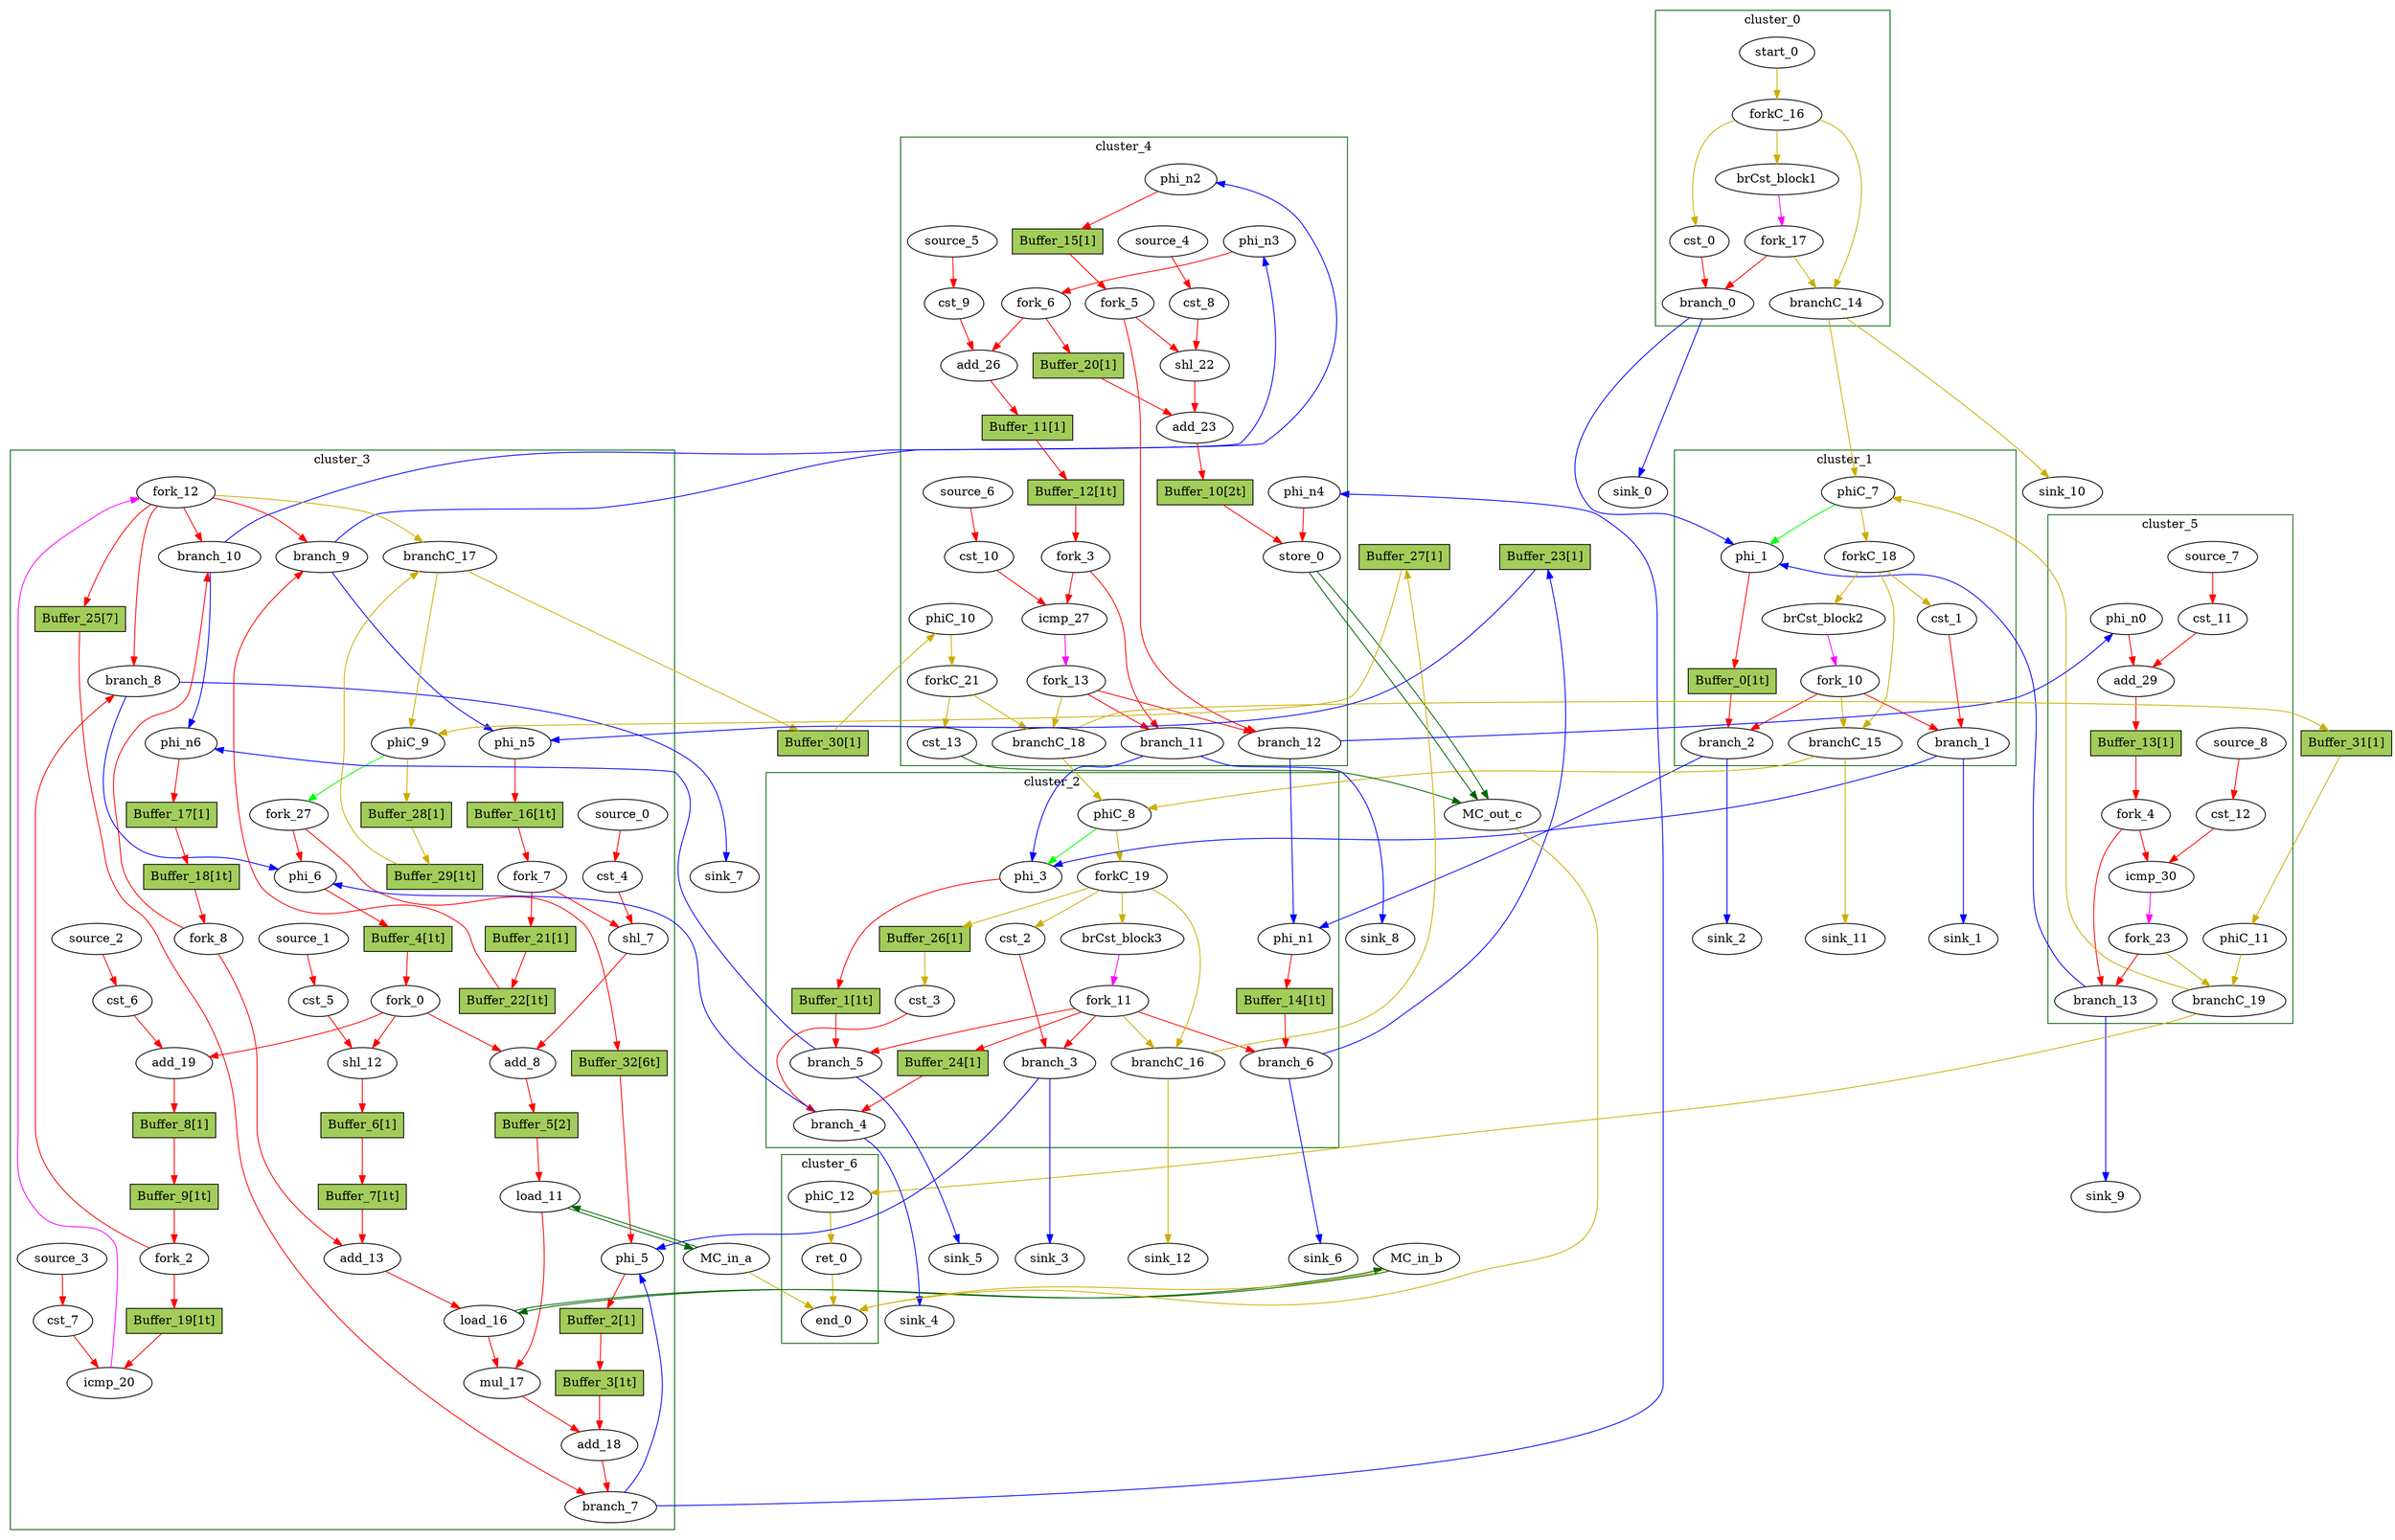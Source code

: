 Digraph G {
	splines=spline;
	subgraph cluster_cluster_5 {
	color = "darkgreen";
label = "cluster_5";
		"cst_11" [type="Constant", in="in1:1", out="out1:1", bbID=6, value="0x00000001"];
		"add_29" [type="Operator", in="in1:6 in2:6 ", out="out1:6 ", bbID=6, II=1, delay=2.287, latency=0, op="add_op"];
		"cst_12" [type="Constant", in="in1:6", out="out1:6", bbID=6, value="0x00000020"];
		"icmp_30" [type="Operator", in="in1:6 in2:6 ", out="out1:1 ", bbID=6, II=1, delay=1.907, latency=0, op="icmp_ult_op"];
		"phi_n0" [type="Merge", in="in1:6 ", out="out1:6", bbID=6, delay=0.0];
		"fork_4" [type="Fork", in="in1:6", out="out1:6 out2:6 ", bbID=6];
		"branch_13" [type="Branch", in="in1:6 in2?:1", out="out1+:6 out2-:6", bbID=6];
		"phiC_11" [type="Merge", in="in1:0 ", out="out1:0", bbID=6, delay=0.0];
		"branchC_19" [type="Branch", in="in1:0 in2?:1", out="out1+:0 out2-:0", bbID=6];
		"fork_23" [type="Fork", in="in1:1", out="out1:1 out2:1 ", bbID=6];
		"source_7" [type="Source", out="out1:1", bbID=6];
		"source_8" [type="Source", out="out1:6", bbID=6];
		"Buffer_13" [type="Buffer", in="in1:32", out="out1:32", bbID=3, slots=1, transparent=false, label="Buffer_13[1]", shape="box", style="filled", fillcolor="darkolivegreen3", height=0.4];
	}
	subgraph cluster_cluster_1 {
	color = "darkgreen";
label = "cluster_1";
		"phi_1" [type="Mux", in="in1?:1 in2:6 in3:6 ", out="out1:6", bbID=2, delay=1.397];
		"brCst_block2" [type="Constant", in="in1:1", out="out1:1", bbID=2, value="0x1"];
		"cst_1" [type="Constant", in="in1:1", out="out1:1", bbID=2, value="0x00000000"];
		"branch_1" [type="Branch", in="in1:1 in2?:1", out="out1+:1 out2-:1", bbID=2];
		"branch_2" [type="Branch", in="in1:6 in2?:1", out="out1+:6 out2-:6", bbID=2];
		"fork_10" [type="Fork", in="in1:1", out="out1:1 out2:1 out3:1 ", bbID=2];
		"phiC_7" [type="CntrlMerge", in="in1:0 in2:0 ", out="out1:0 out2?:1", bbID=2, delay=0.0];
		"forkC_18" [type="Fork", in="in1:0", out="out1:0 out2:0 out3:0 ", bbID=2];
		"branchC_15" [type="Branch", in="in1:0 in2?:1", out="out1+:0 out2-:0", bbID=2];
		"Buffer_0" [type="Buffer", in="in1:32", out="out1:32", bbID=3, slots=1, transparent=true, label="Buffer_0[1t]", shape="box", style="filled", fillcolor="darkolivegreen3", height=0.4];
	}
	subgraph cluster_cluster_3 {
	color = "darkgreen";
label = "cluster_3";
		"phi_5" [type="Mux", in="in1?:1 in2:32 in3:32 ", out="out1:32", bbID=4, delay=1.397];
		"phi_6" [type="Mux", in="in1?:1 in2:6 in3:6 ", out="out1:6", bbID=4, delay=1.397];
		"cst_4" [type="Constant", in="in1:3", out="out1:3", bbID=4, value="0x00000005"];
		"shl_7" [type="Operator", in="in1:11 in2:11 ", out="out1:11 ", bbID=4, II=1, delay=0.0, latency=0, op="shl_op"];
		"add_8" [type="Operator", in="in1:12 in2:12 ", out="out1:12 ", bbID=4, II=1, delay=2.287, latency=0, op="add_op"];
		"load_11" [type="Operator", in="in1:32 in2:12 ", out="out1:32 out2:12 ", bbID=4, II=1, delay=1.412, latency=2, op="mc_load_op", portId=0];
		"cst_5" [type="Constant", in="in1:3", out="out1:3", bbID=4, value="0x00000005"];
		"shl_12" [type="Operator", in="in1:11 in2:11 ", out="out1:11 ", bbID=4, II=1, delay=0.0, latency=0, op="shl_op"];
		"add_13" [type="Operator", in="in1:12 in2:12 ", out="out1:12 ", bbID=4, II=1, delay=2.287, latency=0, op="add_op"];
		"load_16" [type="Operator", in="in1:32 in2:12 ", out="out1:32 out2:12 ", bbID=4, II=1, delay=1.412, latency=2, op="mc_load_op", portId=0];
		"mul_17" [type="Operator", in="in1:32 in2:32 ", out="out1:32 ", bbID=4, II=1, delay=0.0, latency=4, op="mul_op"];
		"add_18" [type="Operator", in="in1:32 in2:32 ", out="out1:32 ", bbID=4, II=1, delay=2.287, latency=0, op="add_op"];
		"cst_6" [type="Constant", in="in1:1", out="out1:1", bbID=4, value="0x00000001"];
		"add_19" [type="Operator", in="in1:6 in2:6 ", out="out1:6 ", bbID=4, II=1, delay=2.287, latency=0, op="add_op"];
		"cst_7" [type="Constant", in="in1:6", out="out1:6", bbID=4, value="0x00000020"];
		"icmp_20" [type="Operator", in="in1:6 in2:6 ", out="out1:1 ", bbID=4, II=1, delay=1.907, latency=0, op="icmp_ult_op"];
		"phi_n5" [type="Merge", in="in1:6 in2:6 ", out="out1:6", bbID=4, delay=1.397];
		"phi_n6" [type="Merge", in="in1:6 in2:6 ", out="out1:6", bbID=4, delay=1.397];
		"fork_0" [type="Fork", in="in1:6", out="out1:6 out2:6 out3:6 ", bbID=4];
		"fork_2" [type="Fork", in="in1:6", out="out1:6 out2:6 ", bbID=4];
		"fork_7" [type="Fork", in="in1:6", out="out1:6 out2:6 ", bbID=4];
		"fork_8" [type="Fork", in="in1:6", out="out1:6 out2:6 ", bbID=4];
		"branch_7" [type="Branch", in="in1:32 in2?:1", out="out1+:32 out2-:32", bbID=4];
		"branch_8" [type="Branch", in="in1:6 in2?:1", out="out1+:6 out2-:6", bbID=4];
		"branch_9" [type="Branch", in="in1:6 in2?:1", out="out1+:6 out2-:6", bbID=4];
		"branch_10" [type="Branch", in="in1:6 in2?:1", out="out1+:6 out2-:6", bbID=4];
		"fork_12" [type="Fork", in="in1:1", out="out1:1 out2:1 out3:1 out4:1 out5:1 ", bbID=4];
		"phiC_9" [type="CntrlMerge", in="in1:0 in2:0 ", out="out1:0 out2?:1", bbID=4, delay=0.0];
		"branchC_17" [type="Branch", in="in1:0 in2?:1", out="out1+:0 out2-:0", bbID=4];
		"source_0" [type="Source", out="out1:3", bbID=4];
		"source_1" [type="Source", out="out1:3", bbID=4];
		"source_2" [type="Source", out="out1:1", bbID=4];
		"source_3" [type="Source", out="out1:6", bbID=4];
		"fork_27" [type="Fork", in="in1:1", out="out1:1 out2:1 ", bbID=4];
		"Buffer_2" [type="Buffer", in="in1:32", out="out1:32", bbID=3, slots=1, transparent=false, label="Buffer_2[1]", shape="box", style="filled", fillcolor="darkolivegreen3", height=0.4];
		"Buffer_3" [type="Buffer", in="in1:32", out="out1:32", bbID=3, slots=1, transparent=true, label="Buffer_3[1t]", shape="box", style="filled", fillcolor="darkolivegreen3", height=0.4];
		"Buffer_4" [type="Buffer", in="in1:32", out="out1:32", bbID=3, slots=1, transparent=true, label="Buffer_4[1t]", shape="box", style="filled", fillcolor="darkolivegreen3", height=0.4];
		"Buffer_5" [type="Buffer", in="in1:32", out="out1:32", bbID=3, slots=2, transparent=false, label="Buffer_5[2]", shape="box", style="filled", fillcolor="darkolivegreen3", height=0.4];
		"Buffer_6" [type="Buffer", in="in1:32", out="out1:32", bbID=3, slots=1, transparent=false, label="Buffer_6[1]", shape="box", style="filled", fillcolor="darkolivegreen3", height=0.4];
		"Buffer_7" [type="Buffer", in="in1:32", out="out1:32", bbID=3, slots=1, transparent=true, label="Buffer_7[1t]", shape="box", style="filled", fillcolor="darkolivegreen3", height=0.4];
		"Buffer_8" [type="Buffer", in="in1:32", out="out1:32", bbID=3, slots=1, transparent=false, label="Buffer_8[1]", shape="box", style="filled", fillcolor="darkolivegreen3", height=0.4];
		"Buffer_9" [type="Buffer", in="in1:32", out="out1:32", bbID=3, slots=1, transparent=true, label="Buffer_9[1t]", shape="box", style="filled", fillcolor="darkolivegreen3", height=0.4];
		"Buffer_16" [type="Buffer", in="in1:32", out="out1:32", bbID=3, slots=1, transparent=true, label="Buffer_16[1t]", shape="box", style="filled", fillcolor="darkolivegreen3", height=0.4];
		"Buffer_17" [type="Buffer", in="in1:32", out="out1:32", bbID=3, slots=1, transparent=false, label="Buffer_17[1]", shape="box", style="filled", fillcolor="darkolivegreen3", height=0.4];
		"Buffer_18" [type="Buffer", in="in1:32", out="out1:32", bbID=3, slots=1, transparent=true, label="Buffer_18[1t]", shape="box", style="filled", fillcolor="darkolivegreen3", height=0.4];
		"Buffer_19" [type="Buffer", in="in1:32", out="out1:32", bbID=3, slots=1, transparent=true, label="Buffer_19[1t]", shape="box", style="filled", fillcolor="darkolivegreen3", height=0.4];
		"Buffer_21" [type="Buffer", in="in1:32", out="out1:32", bbID=3, slots=1, transparent=false, label="Buffer_21[1]", shape="box", style="filled", fillcolor="darkolivegreen3", height=0.4];
		"Buffer_22" [type="Buffer", in="in1:32", out="out1:32", bbID=3, slots=1, transparent=true, label="Buffer_22[1t]", shape="box", style="filled", fillcolor="darkolivegreen3", height=0.4];
		"Buffer_25" [type="Buffer", in="in1:32", out="out1:32", bbID=3, slots=7, transparent=false, label="Buffer_25[7]", shape="box", style="filled", fillcolor="darkolivegreen3", height=0.4];
		"Buffer_28" [type="Buffer", in="in1:32", out="out1:32", bbID=3, slots=1, transparent=false, label="Buffer_28[1]", shape="box", style="filled", fillcolor="darkolivegreen3", height=0.4];
		"Buffer_29" [type="Buffer", in="in1:32", out="out1:32", bbID=3, slots=1, transparent=true, label="Buffer_29[1t]", shape="box", style="filled", fillcolor="darkolivegreen3", height=0.4];
		"Buffer_32" [type="Buffer", in="in1:32", out="out1:32", bbID=3, slots=6, transparent=true, label="Buffer_32[6t]", shape="box", style="filled", fillcolor="darkolivegreen3", height=0.4];
	}
	subgraph cluster_cluster_6 {
	color = "darkgreen";
label = "cluster_6";
		"ret_0" [type="Operator", in="in1:0 ", out="out1:0 ", bbID=7, II=1, delay=0.0, latency=0, op="ret_op"];
		"end_0" [type="Exit", in="in1:0*e in2:0*e in3:0*e in4:0 ", out="out1:0", bbID=0];
		"phiC_12" [type="Merge", in="in1:0 ", out="out1:0", bbID=7, delay=0.0];
	}
	subgraph cluster_cluster_4 {
	color = "darkgreen";
label = "cluster_4";
		"cst_8" [type="Constant", in="in1:3", out="out1:3", bbID=5, value="0x00000005"];
		"shl_22" [type="Operator", in="in1:11 in2:11 ", out="out1:11 ", bbID=5, II=1, delay=0.0, latency=0, op="shl_op"];
		"add_23" [type="Operator", in="in1:12 in2:12 ", out="out1:12 ", bbID=5, II=1, delay=2.287, latency=0, op="add_op"];
		"store_0" [type="Operator", in="in1:32 in2:12 ", out="out1:32 out2:12 ", bbID=5, II=1, delay=0.672, latency=0, op="mc_store_op", portId=0];
		"cst_9" [type="Constant", in="in1:1", out="out1:1", bbID=5, value="0x00000001"];
		"add_26" [type="Operator", in="in1:6 in2:6 ", out="out1:6 ", bbID=5, II=1, delay=2.287, latency=0, op="add_op"];
		"cst_10" [type="Constant", in="in1:6", out="out1:6", bbID=5, value="0x00000020"];
		"icmp_27" [type="Operator", in="in1:6 in2:6 ", out="out1:1 ", bbID=5, II=1, delay=1.907, latency=0, op="icmp_ult_op"];
		"phi_n2" [type="Merge", in="in1:6 ", out="out1:6", bbID=5, delay=0.0];
		"phi_n3" [type="Merge", in="in1:6 ", out="out1:6", bbID=5, delay=0.0];
		"phi_n4" [type="Merge", in="in1:32 ", out="out1:32", bbID=5, delay=0.0];
		"fork_3" [type="Fork", in="in1:6", out="out1:6 out2:6 ", bbID=5];
		"fork_5" [type="Fork", in="in1:6", out="out1:6 out2:6 ", bbID=5];
		"fork_6" [type="Fork", in="in1:6", out="out1:6 out2:6 ", bbID=5];
		"branch_11" [type="Branch", in="in1:6 in2?:1", out="out1+:6 out2-:6", bbID=5];
		"branch_12" [type="Branch", in="in1:6 in2?:1", out="out1+:6 out2-:6", bbID=5];
		"fork_13" [type="Fork", in="in1:1", out="out1:1 out2:1 out3:1 ", bbID=5];
		"cst_13" [type="Constant", in="in1:1", out="out1:1", bbID=5, value="0x00000001"];
		"phiC_10" [type="Merge", in="in1:0 ", out="out1:0", bbID=5, delay=0.0];
		"forkC_21" [type="Fork", in="in1:0", out="out1:0 out2:0 ", bbID=5];
		"branchC_18" [type="Branch", in="in1:0 in2?:1", out="out1+:0 out2-:0", bbID=5];
		"source_4" [type="Source", out="out1:3", bbID=5];
		"source_5" [type="Source", out="out1:1", bbID=5];
		"source_6" [type="Source", out="out1:6", bbID=5];
		"Buffer_10" [type="Buffer", in="in1:32", out="out1:32", bbID=3, slots=2, transparent=true, label="Buffer_10[2t]", shape="box", style="filled", fillcolor="darkolivegreen3", height=0.4];
		"Buffer_11" [type="Buffer", in="in1:32", out="out1:32", bbID=3, slots=1, transparent=false, label="Buffer_11[1]", shape="box", style="filled", fillcolor="darkolivegreen3", height=0.4];
		"Buffer_12" [type="Buffer", in="in1:32", out="out1:32", bbID=3, slots=1, transparent=true, label="Buffer_12[1t]", shape="box", style="filled", fillcolor="darkolivegreen3", height=0.4];
		"Buffer_15" [type="Buffer", in="in1:32", out="out1:32", bbID=3, slots=1, transparent=false, label="Buffer_15[1]", shape="box", style="filled", fillcolor="darkolivegreen3", height=0.4];
		"Buffer_20" [type="Buffer", in="in1:32", out="out1:32", bbID=3, slots=1, transparent=false, label="Buffer_20[1]", shape="box", style="filled", fillcolor="darkolivegreen3", height=0.4];
	}
	subgraph cluster_cluster_0 {
	color = "darkgreen";
label = "cluster_0";
		"brCst_block1" [type="Constant", in="in1:1", out="out1:1", bbID=1, value="0x1"];
		"cst_0" [type="Constant", in="in1:1", out="out1:1", bbID=1, value="0x00000000"];
		"branch_0" [type="Branch", in="in1:1 in2?:1", out="out1+:1 out2-:1", bbID=1];
		"start_0" [type="Entry", in="in1:0", out="out1:0", bbID=1, control="true"];
		"forkC_16" [type="Fork", in="in1:0", out="out1:0 out2:0 out3:0 ", bbID=1];
		"branchC_14" [type="Branch", in="in1:0 in2?:1", out="out1+:0 out2-:0", bbID=1];
		"fork_17" [type="Fork", in="in1:1", out="out1:1 out2:1 ", bbID=1];
	}
	subgraph cluster_cluster_2 {
	color = "darkgreen";
label = "cluster_2";
		"phi_3" [type="Mux", in="in1?:1 in2:6 in3:6 ", out="out1:6", bbID=3, delay=1.397];
		"brCst_block3" [type="Constant", in="in1:1", out="out1:1", bbID=3, value="0x1"];
		"cst_2" [type="Constant", in="in1:1", out="out1:1", bbID=3, value="0x00000000"];
		"cst_3" [type="Constant", in="in1:1", out="out1:1", bbID=3, value="0x00000000"];
		"phi_n1" [type="Merge", in="in1:6 in2:6 ", out="out1:6", bbID=3, delay=1.397];
		"branch_3" [type="Branch", in="in1:1 in2?:1", out="out1+:1 out2-:1", bbID=3];
		"branch_4" [type="Branch", in="in1:1 in2?:1", out="out1+:1 out2-:1", bbID=3];
		"branch_5" [type="Branch", in="in1:6 in2?:1", out="out1+:6 out2-:6", bbID=3];
		"branch_6" [type="Branch", in="in1:6 in2?:1", out="out1+:6 out2-:6", bbID=3];
		"fork_11" [type="Fork", in="in1:1", out="out1:1 out2:1 out3:1 out4:1 out5:1 ", bbID=3];
		"phiC_8" [type="CntrlMerge", in="in1:0 in2:0 ", out="out1:0 out2?:1", bbID=3, delay=0.0];
		"forkC_19" [type="Fork", in="in1:0", out="out1:0 out2:0 out3:0 out4:0 ", bbID=3];
		"branchC_16" [type="Branch", in="in1:0 in2?:1", out="out1+:0 out2-:0", bbID=3];
		"Buffer_1" [type="Buffer", in="in1:32", out="out1:32", bbID=3, slots=1, transparent=true, label="Buffer_1[1t]", shape="box", style="filled", fillcolor="darkolivegreen3", height=0.4];
		"Buffer_14" [type="Buffer", in="in1:32", out="out1:32", bbID=3, slots=1, transparent=true, label="Buffer_14[1t]", shape="box", style="filled", fillcolor="darkolivegreen3", height=0.4];
		"Buffer_24" [type="Buffer", in="in1:32", out="out1:32", bbID=3, slots=1, transparent=false, label="Buffer_24[1]", shape="box", style="filled", fillcolor="darkolivegreen3", height=0.4];
		"Buffer_26" [type="Buffer", in="in1:32", out="out1:32", bbID=3, slots=1, transparent=false, label="Buffer_26[1]", shape="box", style="filled", fillcolor="darkolivegreen3", height=0.4];
	}
		"MC_in_a" [type="MC", in="in1:12*l0a ", out="out1:32*l0d out2:0*e ", bbID=0, bbcount=0, ldcount=1, memory="in_a", stcount=0];
		"MC_in_b" [type="MC", in="in1:12*l0a ", out="out1:32*l0d out2:0*e ", bbID=0, bbcount=0, ldcount=1, memory="in_b", stcount=0];
		"MC_out_c" [type="MC", in="in1:32*c0 in2:12*s0a in3:32*s0d ", out="out1:0*e ", bbID=0, bbcount=1, ldcount=0, memory="out_c", stcount=1];
		"sink_0" [type="Sink", in="in1:1", bbID=0];
		"sink_1" [type="Sink", in="in1:1", bbID=0];
		"sink_2" [type="Sink", in="in1:6", bbID=0];
		"sink_3" [type="Sink", in="in1:1", bbID=0];
		"sink_4" [type="Sink", in="in1:1", bbID=0];
		"sink_5" [type="Sink", in="in1:6", bbID=0];
		"sink_6" [type="Sink", in="in1:6", bbID=0];
		"sink_7" [type="Sink", in="in1:6", bbID=0];
		"sink_8" [type="Sink", in="in1:6", bbID=0];
		"sink_9" [type="Sink", in="in1:6", bbID=0];
		"sink_10" [type="Sink", in="in1:0", bbID=0];
		"sink_11" [type="Sink", in="in1:0", bbID=0];
		"sink_12" [type="Sink", in="in1:0", bbID=0];
		"Buffer_23" [type="Buffer", in="in1:32", out="out1:32", bbID=3, slots=1, transparent=false, label="Buffer_23[1]", shape="box", style="filled", fillcolor="darkolivegreen3", height=0.4];
		"Buffer_27" [type="Buffer", in="in1:32", out="out1:32", bbID=3, slots=1, transparent=false, label="Buffer_27[1]", shape="box", style="filled", fillcolor="darkolivegreen3", height=0.4];
		"Buffer_30" [type="Buffer", in="in1:32", out="out1:32", bbID=3, slots=1, transparent=false, label="Buffer_30[1]", shape="box", style="filled", fillcolor="darkolivegreen3", height=0.4];
		"Buffer_31" [type="Buffer", in="in1:32", out="out1:32", bbID=3, slots=1, transparent=false, label="Buffer_31[1]", shape="box", style="filled", fillcolor="darkolivegreen3", height=0.4];
		"brCst_block1" -> "fork_17" [color = "magenta", from = "out1", to = "in1"];
		"cst_0" -> "branch_0" [color = "red", from = "out1", to = "in1"];
		"phi_1" -> "Buffer_0" [color = "red", from = "out1", to = "in1"];
		"brCst_block2" -> "fork_10" [color = "magenta", from = "out1", to = "in1"];
		"cst_1" -> "branch_1" [color = "red", from = "out1", to = "in1"];
		"phi_3" -> "Buffer_1" [color = "red", from = "out1", to = "in1"];
		"brCst_block3" -> "fork_11" [color = "magenta", from = "out1", to = "in1"];
		"cst_2" -> "branch_3" [color = "red", from = "out1", to = "in1"];
		"phi_5" -> "Buffer_2" [color = "red", from = "out1", to = "in1"];
		"cst_3" -> "branch_4" [color = "red", from = "out1", to = "in1"];
		"phi_6" -> "Buffer_4" [color = "red", from = "out1", to = "in1"];
		"cst_4" -> "shl_7" [color = "red", from = "out1", to = "in2"];
		"shl_7" -> "add_8" [color = "red", from = "out1", to = "in1"];
		"add_8" -> "Buffer_5" [color = "red", from = "out1", to = "in1"];
		"load_11" -> "mul_17" [color = "red", from = "out1", to = "in1"];
		"load_11" -> "MC_in_a" [color = "darkgreen", mem_address = "true", from = "out2", to = "in1"];
		"cst_5" -> "shl_12" [color = "red", from = "out1", to = "in2"];
		"shl_12" -> "Buffer_6" [color = "red", from = "out1", to = "in1"];
		"add_13" -> "load_16" [color = "red", from = "out1", to = "in2"];
		"load_16" -> "mul_17" [color = "red", from = "out1", to = "in2"];
		"load_16" -> "MC_in_b" [color = "darkgreen", mem_address = "true", from = "out2", to = "in1"];
		"mul_17" -> "add_18" [color = "red", from = "out1", to = "in2"];
		"add_18" -> "branch_7" [color = "red", from = "out1", to = "in1"];
		"cst_6" -> "add_19" [color = "red", from = "out1", to = "in2"];
		"add_19" -> "Buffer_8" [color = "red", from = "out1", to = "in1"];
		"cst_7" -> "icmp_20" [color = "red", from = "out1", to = "in2"];
		"icmp_20" -> "fork_12" [color = "magenta", from = "out1", to = "in1"];
		"cst_8" -> "shl_22" [color = "red", from = "out1", to = "in2"];
		"shl_22" -> "add_23" [color = "red", from = "out1", to = "in1"];
		"add_23" -> "Buffer_10" [color = "red", from = "out1", to = "in1"];
		"store_0" -> "MC_out_c" [color = "darkgreen", mem_address = "true", from = "out2", to = "in2"];
		"store_0" -> "MC_out_c" [color = "darkgreen", mem_address = "false", from = "out1", to = "in3"];
		"cst_9" -> "add_26" [color = "red", from = "out1", to = "in2"];
		"add_26" -> "Buffer_11" [color = "red", from = "out1", to = "in1"];
		"cst_10" -> "icmp_27" [color = "red", from = "out1", to = "in2"];
		"icmp_27" -> "fork_13" [color = "magenta", from = "out1", to = "in1"];
		"cst_11" -> "add_29" [color = "red", from = "out1", to = "in2"];
		"add_29" -> "Buffer_13" [color = "red", from = "out1", to = "in1"];
		"cst_12" -> "icmp_30" [color = "red", from = "out1", to = "in2"];
		"icmp_30" -> "fork_23" [color = "magenta", from = "out1", to = "in1"];
		"ret_0" -> "end_0" [color = "gold3", from = "out1", to = "in4"];
		"phi_n0" -> "add_29" [color = "red", from = "out1", to = "in1"];
		"phi_n1" -> "Buffer_14" [color = "red", from = "out1", to = "in1"];
		"phi_n2" -> "Buffer_15" [color = "red", from = "out1", to = "in1"];
		"phi_n3" -> "fork_6" [color = "red", from = "out1", to = "in1"];
		"phi_n4" -> "store_0" [color = "red", from = "out1", to = "in1"];
		"phi_n5" -> "Buffer_16" [color = "red", from = "out1", to = "in1"];
		"phi_n6" -> "Buffer_17" [color = "red", from = "out1", to = "in1"];
		"fork_0" -> "add_8" [color = "red", from = "out1", to = "in2"];
		"fork_0" -> "shl_12" [color = "red", from = "out2", to = "in1"];
		"fork_0" -> "add_19" [color = "red", from = "out3", to = "in1"];
		"fork_2" -> "branch_8" [color = "red", from = "out2", to = "in1"];
		"fork_2" -> "Buffer_19" [color = "red", from = "out1", to = "in1"];
		"fork_3" -> "icmp_27" [color = "red", from = "out1", to = "in1"];
		"fork_3" -> "branch_11" [color = "red", from = "out2", to = "in1"];
		"fork_4" -> "icmp_30" [color = "red", from = "out1", to = "in1"];
		"fork_4" -> "branch_13" [color = "red", from = "out2", to = "in1"];
		"fork_5" -> "shl_22" [color = "red", from = "out1", to = "in1"];
		"fork_5" -> "branch_12" [color = "red", from = "out2", to = "in1"];
		"fork_6" -> "add_26" [color = "red", from = "out2", to = "in1"];
		"fork_6" -> "Buffer_20" [color = "red", from = "out1", to = "in1"];
		"fork_7" -> "shl_7" [color = "red", from = "out1", to = "in1"];
		"fork_7" -> "Buffer_21" [color = "red", from = "out2", to = "in1"];
		"fork_8" -> "add_13" [color = "red", from = "out1", to = "in2"];
		"fork_8" -> "branch_10" [color = "red", from = "out2", to = "in1"];
		"branch_0" -> "phi_1" [color = "blue", from = "out1", to = "in2", minlen = 3];
		"branch_0" -> "sink_0" [color = "blue", from = "out2", to = "in1", minlen = 3];
		"branch_1" -> "phi_3" [color = "blue", from = "out1", to = "in2", minlen = 3];
		"branch_1" -> "sink_1" [color = "blue", from = "out2", to = "in1", minlen = 3];
		"branch_2" -> "phi_n1" [color = "blue", from = "out1", to = "in1", minlen = 3];
		"branch_2" -> "sink_2" [color = "blue", from = "out2", to = "in1", minlen = 3];
		"fork_10" -> "branch_1" [color = "red", from = "out2", to = "in2"];
		"fork_10" -> "branch_2" [color = "red", from = "out1", to = "in2"];
		"fork_10" -> "branchC_15" [color = "gold3", from = "out3", to = "in2"];
		"branch_3" -> "phi_5" [color = "blue", from = "out1", to = "in2", minlen = 3];
		"branch_3" -> "sink_3" [color = "blue", from = "out2", to = "in1", minlen = 3];
		"branch_4" -> "phi_6" [color = "blue", from = "out1", to = "in2", minlen = 3];
		"branch_4" -> "sink_4" [color = "blue", from = "out2", to = "in1", minlen = 3];
		"branch_5" -> "phi_n6" [color = "blue", from = "out1", to = "in1", minlen = 3];
		"branch_5" -> "sink_5" [color = "blue", from = "out2", to = "in1", minlen = 3];
		"branch_6" -> "sink_6" [color = "blue", from = "out2", to = "in1", minlen = 3];
		"branch_6" -> "Buffer_23" [color = "blue", from = "out1", to = "in1", minlen = 3];
		"fork_11" -> "branch_3" [color = "red", from = "out4", to = "in2"];
		"fork_11" -> "branch_5" [color = "red", from = "out2", to = "in2"];
		"fork_11" -> "branch_6" [color = "red", from = "out1", to = "in2"];
		"fork_11" -> "branchC_16" [color = "gold3", from = "out5", to = "in2"];
		"fork_11" -> "Buffer_24" [color = "red", from = "out3", to = "in1"];
		"branch_7" -> "phi_5" [color = "blue", from = "out1", to = "in3", minlen = 3];
		"branch_7" -> "phi_n4" [color = "blue", from = "out2", to = "in1", minlen = 3];
		"branch_8" -> "phi_6" [color = "blue", from = "out1", to = "in3", minlen = 3];
		"branch_8" -> "sink_7" [color = "blue", from = "out2", to = "in1", minlen = 3];
		"branch_9" -> "phi_n2" [color = "blue", from = "out2", to = "in1", minlen = 3];
		"branch_9" -> "phi_n5" [color = "blue", from = "out1", to = "in2", minlen = 3];
		"branch_10" -> "phi_n3" [color = "blue", from = "out2", to = "in1", minlen = 3];
		"branch_10" -> "phi_n6" [color = "blue", from = "out1", to = "in2", minlen = 3];
		"fork_12" -> "branch_8" [color = "red", from = "out3", to = "in2"];
		"fork_12" -> "branch_9" [color = "red", from = "out2", to = "in2"];
		"fork_12" -> "branch_10" [color = "red", from = "out1", to = "in2"];
		"fork_12" -> "branchC_17" [color = "gold3", from = "out5", to = "in2"];
		"fork_12" -> "Buffer_25" [color = "red", from = "out4", to = "in1"];
		"branch_11" -> "phi_3" [color = "blue", from = "out1", to = "in3", minlen = 3];
		"branch_11" -> "sink_8" [color = "blue", from = "out2", to = "in1", minlen = 3];
		"branch_12" -> "phi_n0" [color = "blue", from = "out2", to = "in1", minlen = 3];
		"branch_12" -> "phi_n1" [color = "blue", from = "out1", to = "in2", minlen = 3];
		"fork_13" -> "branch_11" [color = "red", from = "out2", to = "in2"];
		"fork_13" -> "branch_12" [color = "red", from = "out1", to = "in2"];
		"fork_13" -> "branchC_18" [color = "gold3", from = "out3", to = "in2"];
		"branch_13" -> "phi_1" [color = "blue", from = "out1", to = "in3", minlen = 3];
		"branch_13" -> "sink_9" [color = "blue", from = "out2", to = "in1", minlen = 3];
		"MC_in_a" -> "load_11" [color = "darkgreen", mem_address = "false", from = "out1", to = "in1"];
		"MC_in_a" -> "end_0" [color = "gold3", from = "out2", to = "in1"];
		"MC_in_b" -> "load_16" [color = "darkgreen", mem_address = "false", from = "out1", to = "in1"];
		"MC_in_b" -> "end_0" [color = "gold3", from = "out2", to = "in2"];
		"MC_out_c" -> "end_0" [color = "gold3", from = "out1", to = "in3"];
		"cst_13" -> "MC_out_c" [color = "darkgreen", from = "out1", to = "in1"];
		"start_0" -> "forkC_16" [color = "gold3", from = "out1", to = "in1"];
		"forkC_16" -> "brCst_block1" [color = "gold3", from = "out3", to = "in1"];
		"forkC_16" -> "cst_0" [color = "gold3", from = "out1", to = "in1"];
		"forkC_16" -> "branchC_14" [color = "gold3", from = "out2", to = "in1"];
		"branchC_14" -> "phiC_7" [color = "gold3", from = "out1", to = "in1", minlen = 3];
		"branchC_14" -> "sink_10" [color = "gold3", from = "out2", to = "in1", minlen = 3];
		"fork_17" -> "branch_0" [color = "red", from = "out1", to = "in2"];
		"fork_17" -> "branchC_14" [color = "gold3", from = "out2", to = "in2"];
		"phiC_7" -> "phi_1" [color = "green", from = "out2", to = "in1"];
		"phiC_7" -> "forkC_18" [color = "gold3", from = "out1", to = "in1"];
		"forkC_18" -> "brCst_block2" [color = "gold3", from = "out3", to = "in1"];
		"forkC_18" -> "cst_1" [color = "gold3", from = "out1", to = "in1"];
		"forkC_18" -> "branchC_15" [color = "gold3", from = "out2", to = "in1"];
		"branchC_15" -> "phiC_8" [color = "gold3", from = "out1", to = "in1", minlen = 3];
		"branchC_15" -> "sink_11" [color = "gold3", from = "out2", to = "in1", minlen = 3];
		"phiC_8" -> "phi_3" [color = "green", from = "out2", to = "in1"];
		"phiC_8" -> "forkC_19" [color = "gold3", from = "out1", to = "in1"];
		"forkC_19" -> "brCst_block3" [color = "gold3", from = "out4", to = "in1"];
		"forkC_19" -> "cst_2" [color = "gold3", from = "out1", to = "in1"];
		"forkC_19" -> "branchC_16" [color = "gold3", from = "out3", to = "in1"];
		"forkC_19" -> "Buffer_26" [color = "gold3", from = "out2", to = "in1"];
		"branchC_16" -> "sink_12" [color = "gold3", from = "out2", to = "in1", minlen = 3];
		"branchC_16" -> "Buffer_27" [color = "gold3", from = "out1", to = "in1", minlen = 3];
		"phiC_9" -> "fork_27" [color = "green", from = "out2", to = "in1"];
		"phiC_9" -> "Buffer_28" [color = "gold3", from = "out1", to = "in1"];
		"branchC_17" -> "phiC_9" [color = "gold3", from = "out1", to = "in2", minlen = 3];
		"branchC_17" -> "Buffer_30" [color = "gold3", from = "out2", to = "in1", minlen = 3];
		"phiC_10" -> "forkC_21" [color = "gold3", from = "out1", to = "in1"];
		"forkC_21" -> "cst_13" [color = "gold3", from = "out1", to = "in1"];
		"forkC_21" -> "branchC_18" [color = "gold3", from = "out2", to = "in1"];
		"branchC_18" -> "phiC_8" [color = "gold3", from = "out1", to = "in2", minlen = 3];
		"branchC_18" -> "Buffer_31" [color = "gold3", from = "out2", to = "in1", minlen = 3];
		"phiC_11" -> "branchC_19" [color = "gold3", from = "out1", to = "in1"];
		"branchC_19" -> "phiC_7" [color = "gold3", from = "out1", to = "in2", minlen = 3];
		"branchC_19" -> "phiC_12" [color = "gold3", from = "out2", to = "in1", minlen = 3];
		"fork_23" -> "branch_13" [color = "red", from = "out1", to = "in2"];
		"fork_23" -> "branchC_19" [color = "gold3", from = "out2", to = "in2"];
		"phiC_12" -> "ret_0" [color = "gold3", from = "out1", to = "in1"];
		"source_0" -> "cst_4" [color = "red", from = "out1", to = "in1"];
		"source_1" -> "cst_5" [color = "red", from = "out1", to = "in1"];
		"source_2" -> "cst_6" [color = "red", from = "out1", to = "in1"];
		"source_3" -> "cst_7" [color = "red", from = "out1", to = "in1"];
		"source_4" -> "cst_8" [color = "red", from = "out1", to = "in1"];
		"source_5" -> "cst_9" [color = "red", from = "out1", to = "in1"];
		"source_6" -> "cst_10" [color = "red", from = "out1", to = "in1"];
		"source_7" -> "cst_11" [color = "red", from = "out1", to = "in1"];
		"source_8" -> "cst_12" [color = "red", from = "out1", to = "in1"];
		"fork_27" -> "phi_6" [color = "red", from = "out2", to = "in1"];
		"fork_27" -> "Buffer_32" [color = "red", from = "out1", to = "in1"];
		"Buffer_0" -> "branch_2" [color = "red", from = "out1", to = "in1"];
		"Buffer_1" -> "branch_5" [color = "red", from = "out1", to = "in1"];
		"Buffer_2" -> "Buffer_3" [color = "red", from = "out1", to = "in1"];
		"Buffer_3" -> "add_18" [color = "red", from = "out1", to = "in1"];
		"Buffer_4" -> "fork_0" [color = "red", from = "out1", to = "in1"];
		"Buffer_5" -> "load_11" [color = "red", from = "out1", to = "in2"];
		"Buffer_6" -> "Buffer_7" [color = "red", from = "out1", to = "in1"];
		"Buffer_7" -> "add_13" [color = "red", from = "out1", to = "in1"];
		"Buffer_8" -> "Buffer_9" [color = "red", from = "out1", to = "in1"];
		"Buffer_9" -> "fork_2" [color = "red", from = "out1", to = "in1"];
		"Buffer_10" -> "store_0" [color = "red", from = "out1", to = "in2"];
		"Buffer_11" -> "Buffer_12" [color = "red", from = "out1", to = "in1"];
		"Buffer_12" -> "fork_3" [color = "red", from = "out1", to = "in1"];
		"Buffer_13" -> "fork_4" [color = "red", from = "out1", to = "in1"];
		"Buffer_14" -> "branch_6" [color = "red", from = "out1", to = "in1"];
		"Buffer_15" -> "fork_5" [color = "red", from = "out1", to = "in1"];
		"Buffer_16" -> "fork_7" [color = "red", from = "out1", to = "in1"];
		"Buffer_17" -> "Buffer_18" [color = "red", from = "out1", to = "in1"];
		"Buffer_18" -> "fork_8" [color = "red", from = "out1", to = "in1"];
		"Buffer_19" -> "icmp_20" [color = "red", from = "out1", to = "in1"];
		"Buffer_20" -> "add_23" [color = "red", from = "out1", to = "in2"];
		"Buffer_21" -> "Buffer_22" [color = "red", from = "out1", to = "in1"];
		"Buffer_22" -> "branch_9" [color = "red", from = "out1", to = "in1"];
		"Buffer_23" -> "phi_n5" [color = "blue", from = "out1", to = "in1", minlen = 3];
		"Buffer_24" -> "branch_4" [color = "red", from = "out1", to = "in2"];
		"Buffer_25" -> "branch_7" [color = "red", from = "out1", to = "in2"];
		"Buffer_26" -> "cst_3" [color = "gold3", from = "out1", to = "in1"];
		"Buffer_27" -> "phiC_9" [color = "gold3", from = "out1", to = "in1", minlen = 3];
		"Buffer_28" -> "Buffer_29" [color = "gold3", from = "out1", to = "in1"];
		"Buffer_29" -> "branchC_17" [color = "gold3", from = "out1", to = "in1"];
		"Buffer_30" -> "phiC_10" [color = "gold3", from = "out1", to = "in1", minlen = 3];
		"Buffer_31" -> "phiC_11" [color = "gold3", from = "out1", to = "in1", minlen = 3];
		"Buffer_32" -> "phi_5" [color = "red", from = "out1", to = "in1"];
}
